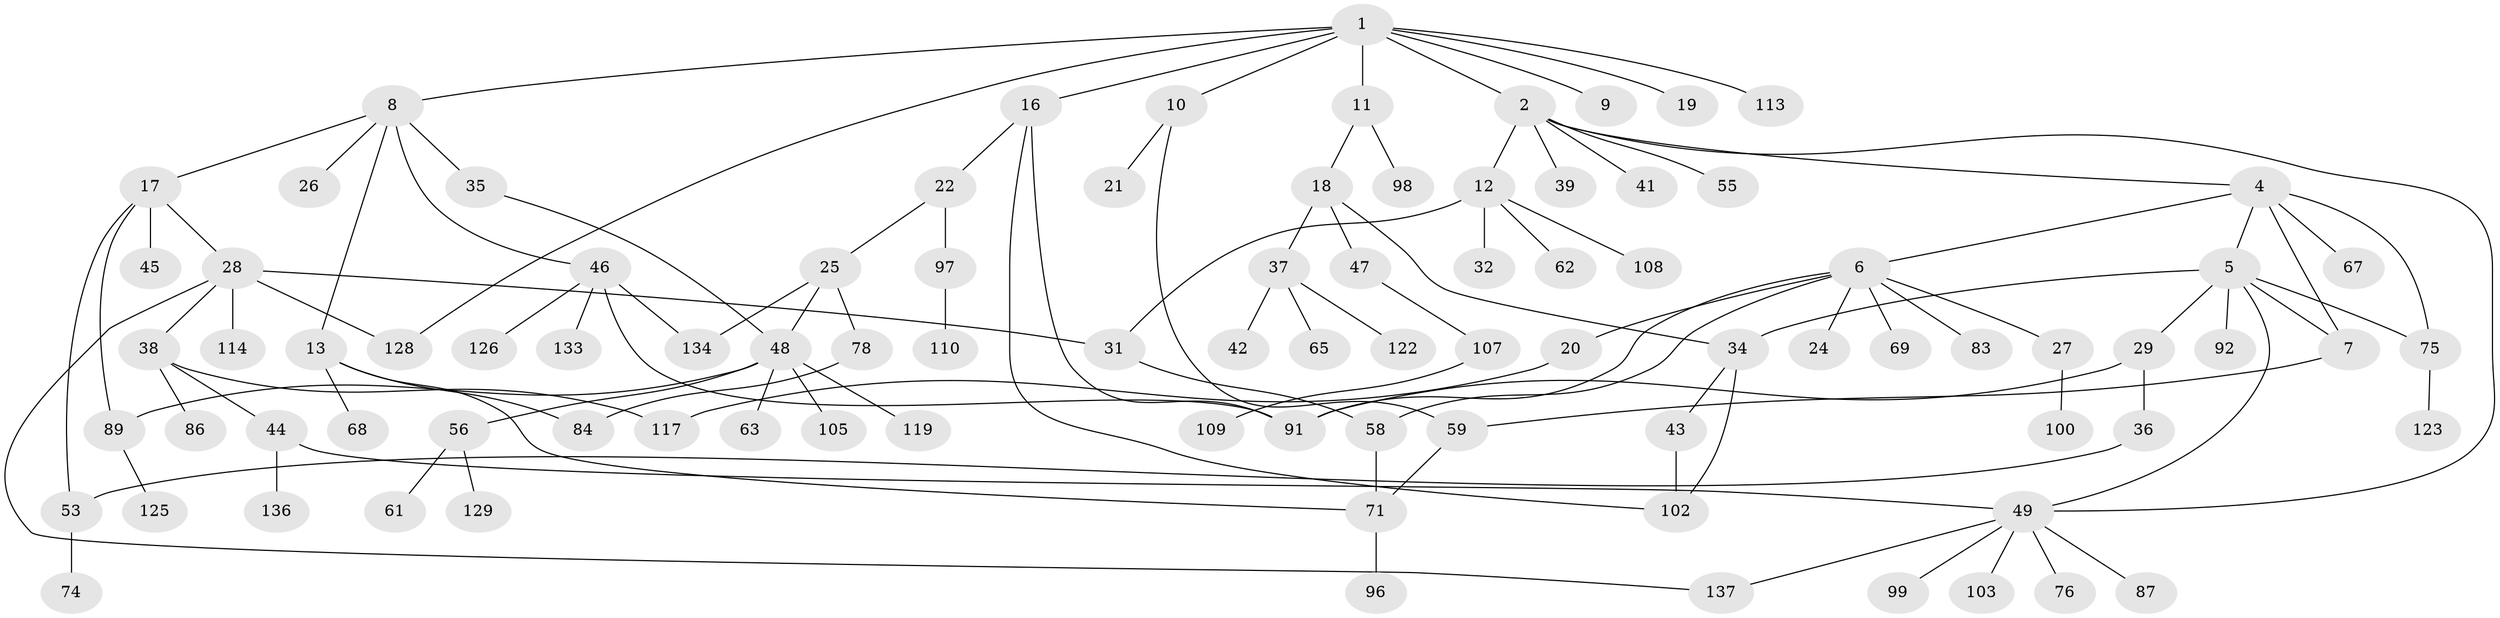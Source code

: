 // original degree distribution, {6: 0.021739130434782608, 8: 0.007246376811594203, 5: 0.021739130434782608, 9: 0.007246376811594203, 3: 0.17391304347826086, 7: 0.021739130434782608, 2: 0.2753623188405797, 4: 0.08695652173913043, 1: 0.38405797101449274}
// Generated by graph-tools (version 1.1) at 2025/10/02/27/25 16:10:56]
// undirected, 92 vertices, 114 edges
graph export_dot {
graph [start="1"]
  node [color=gray90,style=filled];
  1 [super="+3"];
  2 [super="+93"];
  4 [super="+33"];
  5 [super="+23"];
  6 [super="+70"];
  7 [super="+118"];
  8 [super="+51"];
  9 [super="+54"];
  10;
  11 [super="+14"];
  12 [super="+15"];
  13 [super="+85"];
  16 [super="+40"];
  17 [super="+131"];
  18;
  19;
  20;
  21 [super="+52"];
  22 [super="+77"];
  24;
  25 [super="+64"];
  26;
  27;
  28 [super="+60"];
  29 [super="+30"];
  31 [super="+94"];
  32;
  34 [super="+79"];
  35 [super="+95"];
  36;
  37 [super="+57"];
  38 [super="+82"];
  39 [super="+72"];
  41 [super="+81"];
  42 [super="+112"];
  43 [super="+73"];
  44 [super="+135"];
  45;
  46 [super="+130"];
  47 [super="+88"];
  48 [super="+50"];
  49 [super="+66"];
  53 [super="+116"];
  55;
  56 [super="+127"];
  58 [super="+120"];
  59;
  61 [super="+101"];
  62;
  63;
  65 [super="+90"];
  67;
  68;
  69 [super="+80"];
  71 [super="+106"];
  74 [super="+115"];
  75;
  76;
  78;
  83;
  84 [super="+124"];
  86;
  87;
  89 [super="+121"];
  91 [super="+104"];
  92;
  96;
  97;
  98;
  99;
  100;
  102;
  103;
  105;
  107 [super="+111"];
  108;
  109 [super="+132"];
  110;
  113;
  114;
  117;
  119;
  122;
  123 [super="+138"];
  125;
  126;
  128;
  129;
  133;
  134;
  136;
  137;
  1 -- 2;
  1 -- 8;
  1 -- 10;
  1 -- 16;
  1 -- 19;
  1 -- 128;
  1 -- 113;
  1 -- 9;
  1 -- 11;
  2 -- 4;
  2 -- 12;
  2 -- 39;
  2 -- 41;
  2 -- 55;
  2 -- 49;
  4 -- 5;
  4 -- 6;
  4 -- 67;
  4 -- 75;
  4 -- 7;
  5 -- 7;
  5 -- 29;
  5 -- 34;
  5 -- 49;
  5 -- 75;
  5 -- 92;
  6 -- 20;
  6 -- 24;
  6 -- 27;
  6 -- 58;
  6 -- 69;
  6 -- 83;
  6 -- 91;
  7 -- 59;
  8 -- 13;
  8 -- 17;
  8 -- 26;
  8 -- 35;
  8 -- 46;
  10 -- 21;
  10 -- 59;
  11 -- 98;
  11 -- 18;
  12 -- 108;
  12 -- 32;
  12 -- 62;
  12 -- 31;
  13 -- 68;
  13 -- 71;
  13 -- 84;
  16 -- 22;
  16 -- 91;
  16 -- 102;
  17 -- 28;
  17 -- 45;
  17 -- 53;
  17 -- 89;
  18 -- 34;
  18 -- 37;
  18 -- 47;
  20 -- 117;
  22 -- 25;
  22 -- 97;
  25 -- 78;
  25 -- 134;
  25 -- 48;
  27 -- 100;
  28 -- 31;
  28 -- 38;
  28 -- 114;
  28 -- 137;
  28 -- 128;
  29 -- 91;
  29 -- 36;
  31 -- 58;
  34 -- 43;
  34 -- 102;
  35 -- 48;
  36 -- 53;
  37 -- 42;
  37 -- 65;
  37 -- 122;
  38 -- 44;
  38 -- 86;
  38 -- 117;
  43 -- 102;
  44 -- 49;
  44 -- 136;
  46 -- 126;
  46 -- 133;
  46 -- 134;
  46 -- 91;
  47 -- 107;
  48 -- 63;
  48 -- 89;
  48 -- 105;
  48 -- 119;
  48 -- 56;
  49 -- 103;
  49 -- 99;
  49 -- 87;
  49 -- 137;
  49 -- 76;
  53 -- 74;
  56 -- 61;
  56 -- 129;
  58 -- 71;
  59 -- 71;
  71 -- 96;
  75 -- 123;
  78 -- 84;
  89 -- 125;
  97 -- 110;
  107 -- 109;
}
